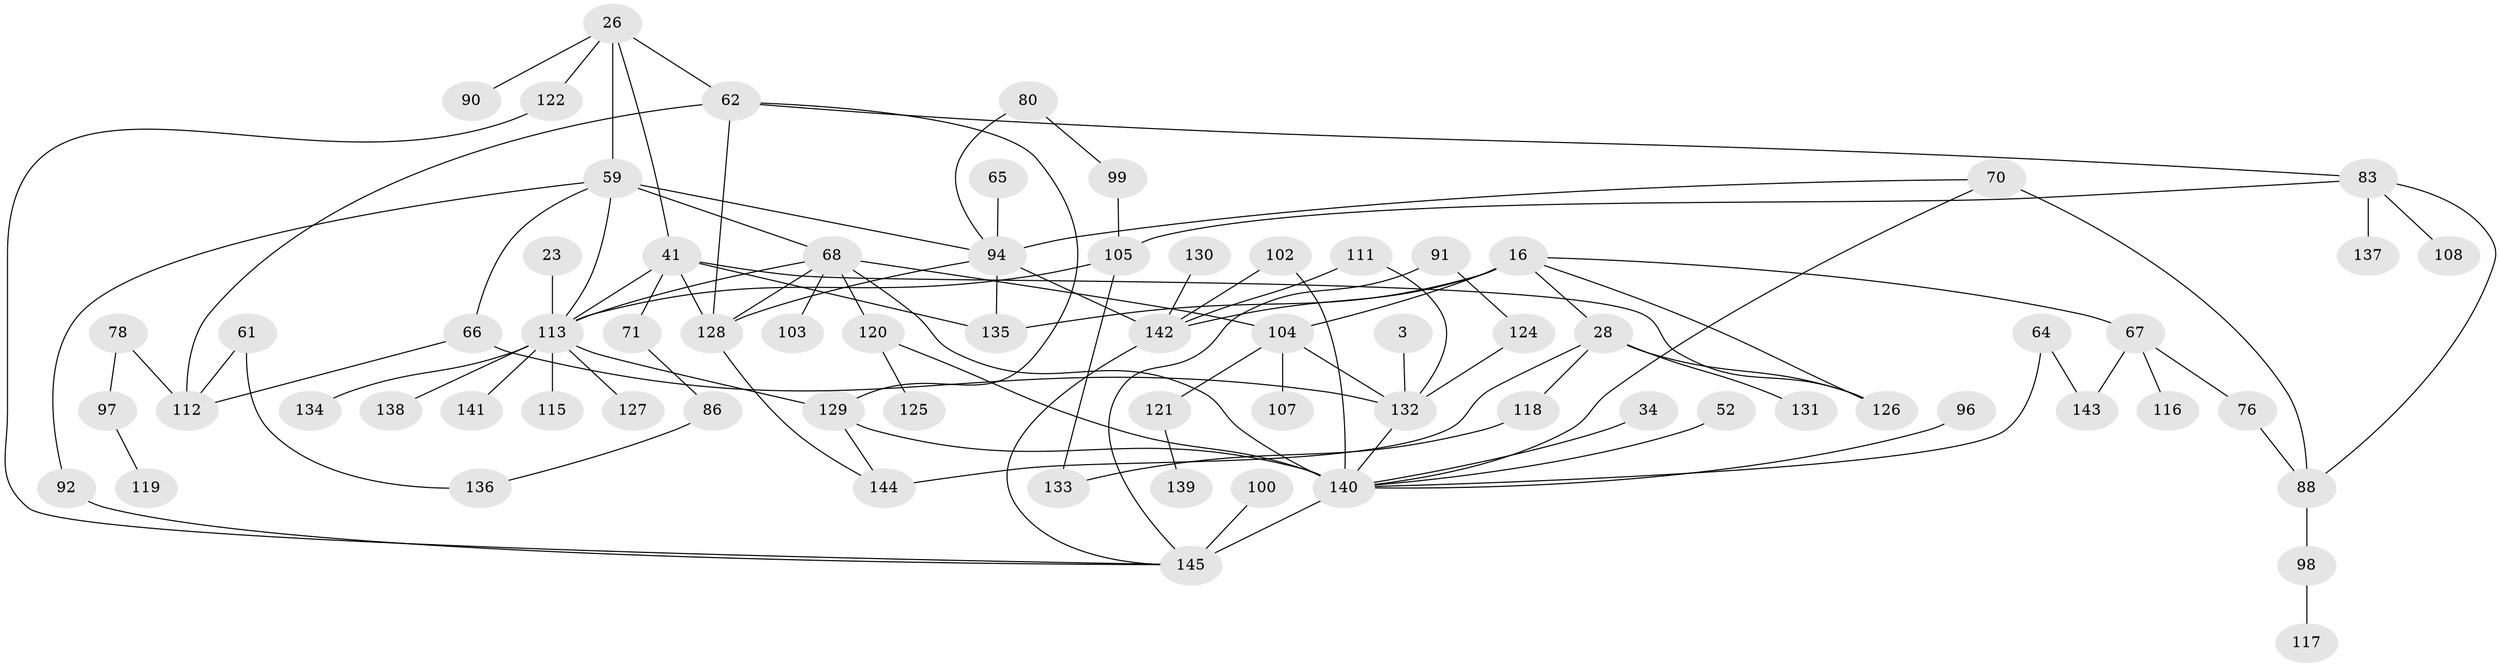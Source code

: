 // original degree distribution, {5: 0.04827586206896552, 6: 0.041379310344827586, 1: 0.22758620689655173, 10: 0.006896551724137931, 4: 0.1103448275862069, 2: 0.296551724137931, 3: 0.25517241379310346, 8: 0.006896551724137931, 7: 0.006896551724137931}
// Generated by graph-tools (version 1.1) at 2025/41/03/09/25 04:41:28]
// undirected, 72 vertices, 103 edges
graph export_dot {
graph [start="1"]
  node [color=gray90,style=filled];
  3;
  16 [super="+10+7"];
  23;
  26 [super="+17"];
  28;
  34;
  41 [super="+39"];
  52;
  59 [super="+53"];
  61;
  62;
  64;
  65;
  66 [super="+9"];
  67 [super="+42"];
  68 [super="+4"];
  70;
  71;
  76 [super="+56+60"];
  78;
  80;
  83;
  86;
  88 [super="+85"];
  90;
  91;
  92;
  94 [super="+45+55+33"];
  96;
  97;
  98;
  99;
  100;
  102 [super="+63"];
  103;
  104 [super="+51"];
  105 [super="+73"];
  107;
  108;
  111;
  112 [super="+27"];
  113 [super="+29+93+82"];
  115;
  116;
  117;
  118;
  119;
  120 [super="+57"];
  121;
  122;
  124;
  125;
  126 [super="+110+123"];
  127 [super="+50"];
  128 [super="+46+101"];
  129 [super="+36+109"];
  130;
  131;
  132 [super="+2+87"];
  133;
  134;
  135 [super="+77"];
  136;
  137;
  138;
  139;
  140 [super="+1+44+114"];
  141;
  142 [super="+81+106"];
  143;
  144 [super="+79"];
  145 [super="+74+89"];
  3 -- 132;
  16 -- 104 [weight=2];
  16 -- 28;
  16 -- 67;
  16 -- 142;
  16 -- 135;
  16 -- 126;
  23 -- 113;
  26 -- 90;
  26 -- 59 [weight=2];
  26 -- 62;
  26 -- 122;
  26 -- 41;
  28 -- 118;
  28 -- 131;
  28 -- 144 [weight=2];
  28 -- 126;
  34 -- 140;
  41 -- 135;
  41 -- 71;
  41 -- 126;
  41 -- 113 [weight=2];
  41 -- 128;
  52 -- 140;
  59 -- 66;
  59 -- 68;
  59 -- 92;
  59 -- 94 [weight=3];
  59 -- 113;
  61 -- 136;
  61 -- 112;
  62 -- 83;
  62 -- 129;
  62 -- 112;
  62 -- 128;
  64 -- 143;
  64 -- 140;
  65 -- 94;
  66 -- 132 [weight=2];
  66 -- 112;
  67 -- 116;
  67 -- 143;
  67 -- 76;
  68 -- 120 [weight=2];
  68 -- 103;
  68 -- 140 [weight=2];
  68 -- 104;
  68 -- 113 [weight=2];
  68 -- 128;
  70 -- 88 [weight=2];
  70 -- 140;
  70 -- 94;
  71 -- 86;
  76 -- 88;
  78 -- 97;
  78 -- 112;
  80 -- 99;
  80 -- 94;
  83 -- 105;
  83 -- 108;
  83 -- 137;
  83 -- 88;
  86 -- 136;
  88 -- 98;
  91 -- 124;
  91 -- 145;
  92 -- 145;
  94 -- 142 [weight=4];
  94 -- 135;
  94 -- 128;
  96 -- 140;
  97 -- 119;
  98 -- 117;
  99 -- 105;
  100 -- 145;
  102 -- 140;
  102 -- 142;
  104 -- 121;
  104 -- 107;
  104 -- 132;
  105 -- 133;
  105 -- 113;
  111 -- 132;
  111 -- 142;
  113 -- 129;
  113 -- 134;
  113 -- 138;
  113 -- 141;
  113 -- 115;
  113 -- 127;
  118 -- 133;
  120 -- 125;
  120 -- 140;
  121 -- 139;
  122 -- 145;
  124 -- 132;
  128 -- 144;
  129 -- 144;
  129 -- 140 [weight=2];
  130 -- 142;
  132 -- 140 [weight=3];
  140 -- 145 [weight=3];
  142 -- 145;
}
